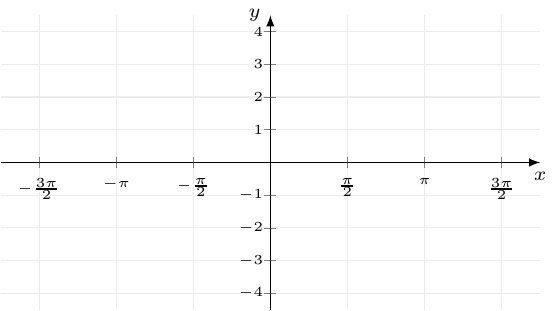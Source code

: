\documentclass[crop]{standalone}
\usepackage[dvipsnames]{xcolor}
\usepackage{tikz}
\usepackage{pgfplots}
\pgfplotsset{compat=1.18}
\begin{document}
  \begin{tikzpicture}
    \begin{axis}[%
      axis x line=center,axis y line=center,
      unit vector ratio={1.5 1},
      xlabel={$x$},ylabel={$y$},
      xlabel style={below,font=\scriptsize},
      ylabel style={left,font=\scriptsize},
      xmin=-5.5,xmax=5.5,
      xtick={-3*pi/2,-pi,-pi/2,0,pi/2,pi,3*pi/2},
      xticklabel style={font=\tiny},
      xticklabels={$-\frac{3\pi}{2}$,$-\pi$,$-\frac{\pi}{2}$,$0$,$\frac{\pi}{2}$,$\pi$,$\frac{3\pi}{2}$},
      ymin=-4.5,ymax=4.5,
      restrict y to domain=-5:5,
      ytick={-4,-3,-2,-1,0,1,2,3,4},
      yticklabel style={font=\tiny,xshift=0.3em},
      axis line style={-latex},
      grid=major,
      major grid style={gray!15},
      declare function={
        f(\x) = tan(deg(\x));
      }
    ]%
      % \addplot[mark=none,color=orange,thick,samples=1000,domain=-2*pi:2*pi] {f(x)};
      % \draw[dashed,red] (-3*pi/2,-5) -- (-3*pi/2,5);
      % \draw[dashed,red] (-pi,-5) -- (-pi,5);
      % \draw[dashed,red] (-pi/2,-5) -- (-pi/2,5);
      % \draw[dashed,red] (0,-5) -- (0,5);
      % \draw[dashed,red] (pi/2,-5) -- (pi/2,5);
      % \draw[dashed,red] (pi,-5) -- (pi,5);
      % \draw[dashed,red] (3*pi/2,-5) -- (3*pi/2,5);
    \end{axis}
  \end{tikzpicture}%
\end{document}